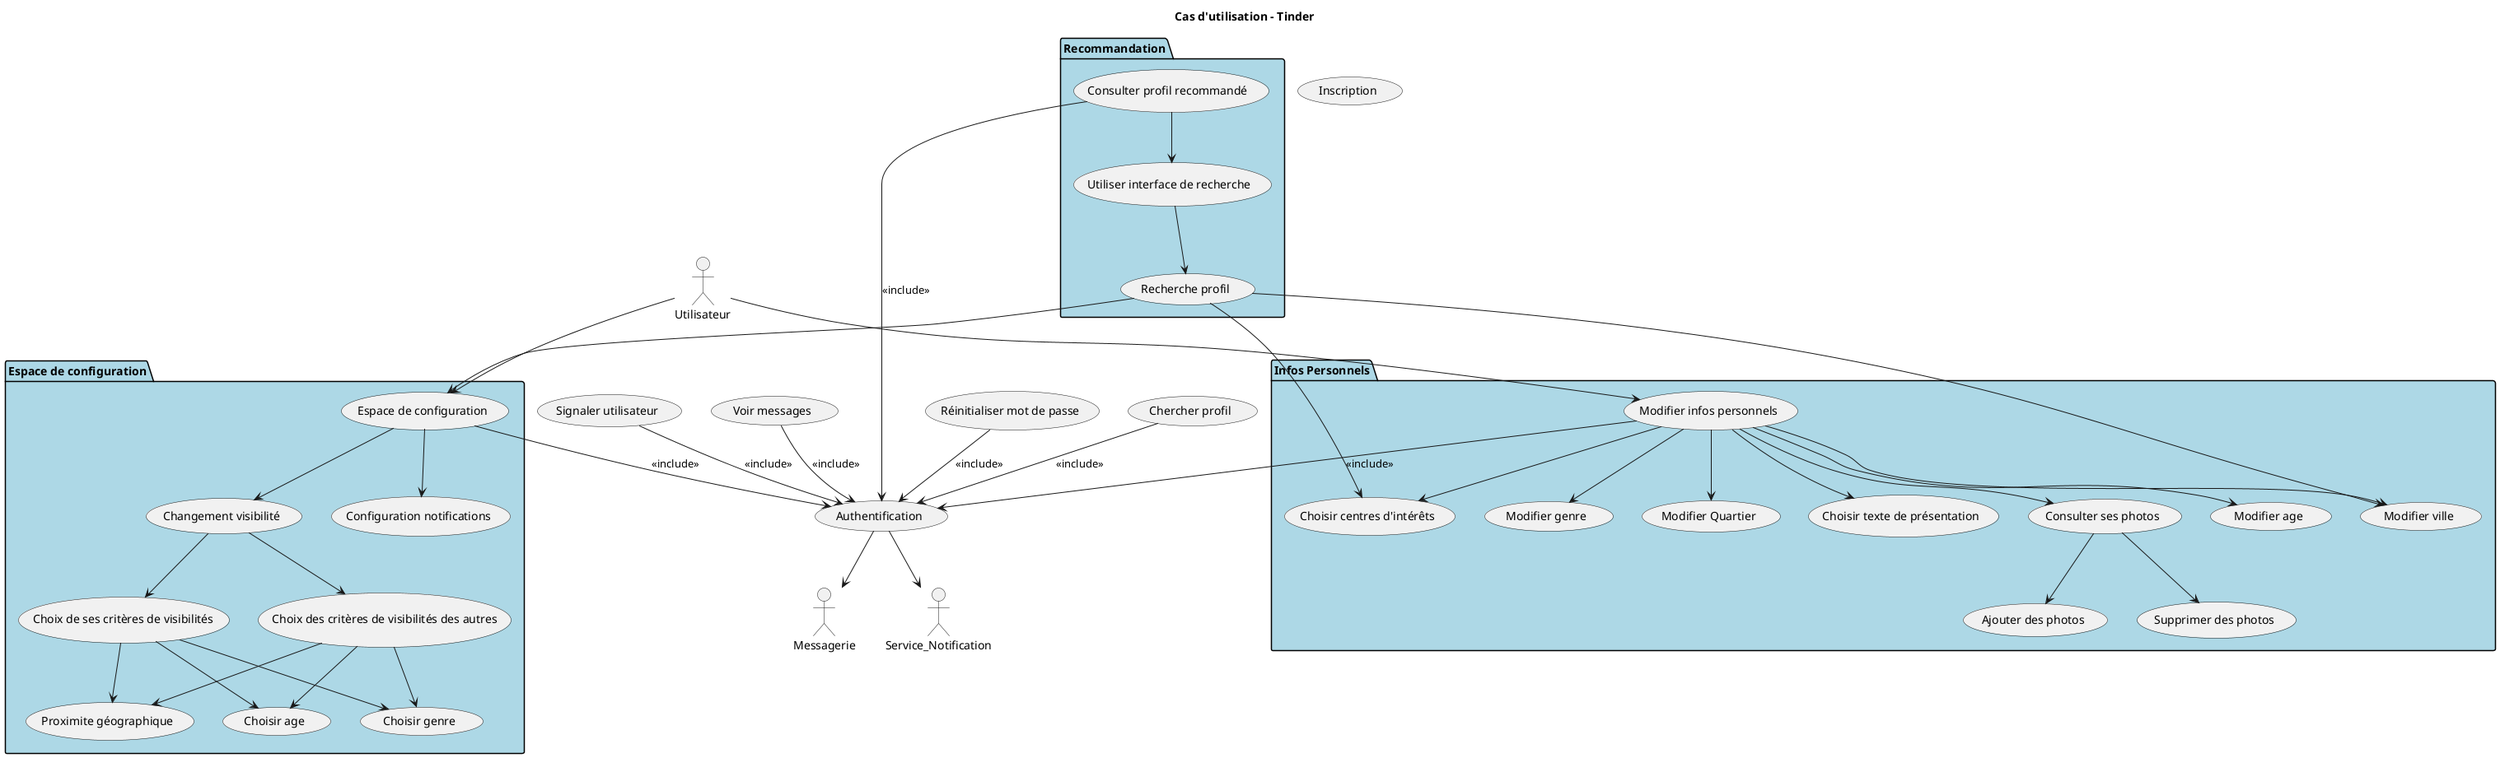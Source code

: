 @startuml
title Cas d'utilisation - Tinder

'Acteurs'
actor Utilisateur
actor Service_Notification
actor Messagerie

usecase "Authentification"
usecase "Réinitialiser mot de passe" as reset_Mdp

'Relations de l'utilisateur'
usecase "Chercher profil" as chercher_Profil
usecase "Signaler utilisateur" as signaler
usecase "Inscription" as inscription
usecase "Réinitialiser mot de passe" as reset_Mdp
usecase "Voir messages" as messagerie

package "Infos Personnels" #LightBlue {

    usecase "Modifier infos personnels" as modif_Infos
    usecase "Modifier age" as modif_Age
    usecase "Modifier genre" as modif_Genre
    usecase "Modifier ville" as modif_Ville
    usecase "Modifier Quartier" as modif_Quartier
    usecase "Choisir texte de présentation" as modif_Texte_Presentation
    usecase "Choisir centres d'intérêts" as modif_Centre_Interets
    usecase "Consulter ses photos" as modif_Consultation
    usecase "Ajouter des photos" as modif_Ajouter_Photos
    usecase "Supprimer des photos" as modif_Supprimer_Photos

    Utilisateur --> modif_Infos

    modif_Infos --> modif_Genre
    modif_Infos --> modif_Age
    modif_Infos --> modif_Ville
    modif_Infos --> modif_Quartier
    modif_Infos --> modif_Texte_Presentation
    modif_Infos --> modif_Centre_Interets
    modif_Infos --> modif_Consultation
    modif_Consultation --> modif_Ajouter_Photos
    modif_Consultation --> modif_Supprimer_Photos

    modif_Infos --> Authentification : <<include>>

    /'
    modif_Genre --> Authentification : <<include>>
    modif_Age --> Authentification : <<include>>
    modif_Ville --> Authentification : <<include>>
    modif_Quartier --> Authentification : <<include>>
    modif_Texte_Presentation --> Authentification : <<include>>
    modif_Centre_Interets --> Authentification : <<include>>

    modif_Centre_Interets --> Authentification : <<include>>
    modif_Consultation --> Authentification : <<include>>
    modif_Ajouter_Photos --> Authentification : <<include>>
    modif_Supprimer_Photos --> Authentification : <<include>>
    '/

}

package "Espace de configuration" #LightBlue {

    usecase "Espace de configuration" as config_espace
    usecase "Changement visibilité" as config_visibilite
    usecase "Proximite géographique" as config_proximite
    usecase "Choisir age" as config_age
    usecase "Choisir genre" as config_genre
    usecase "Choix de ses critères de visibilités" as config_ses_critere_visibilite
    usecase "Choix des critères de visibilités des autres" as config_critere_visibilite_autres
    usecase "Configuration notifications" as config_notif

    Utilisateur --> config_espace

    config_espace --> config_visibilite
    config_espace --> config_notif

    config_visibilite --> config_ses_critere_visibilite
    config_visibilite --> config_critere_visibilite_autres

    config_critere_visibilite_autres --> config_proximite
    config_ses_critere_visibilite --> config_proximite

    config_critere_visibilite_autres --> config_age
    config_ses_critere_visibilite --> config_age

    config_critere_visibilite_autres --> config_genre
    config_ses_critere_visibilite --> config_genre

    config_espace --> Authentification : <<include>>

}

package "Recommandation" #LightBlue {

    usecase "Consulter profil recommandé " as reco_consultation
    usecase "Utiliser interface de recherche " as reco_interface
    usecase "Recherche profil" as reco_recherche


    reco_consultation --> reco_interface
    reco_recherche --> modif_Centre_Interets
    reco_recherche --> modif_Ville
    reco_recherche --> config_espace
    reco_interface --> reco_recherche
    reco_consultation --> Authentification : <<include>>

}

chercher_Profil --> Authentification : <<include>>
reset_Mdp --> Authentification : <<include>>
signaler --> Authentification : <<include>>
messagerie --> Authentification : <<include>>


Authentification --> Service_Notification
Authentification --> Messagerie

@enduml
